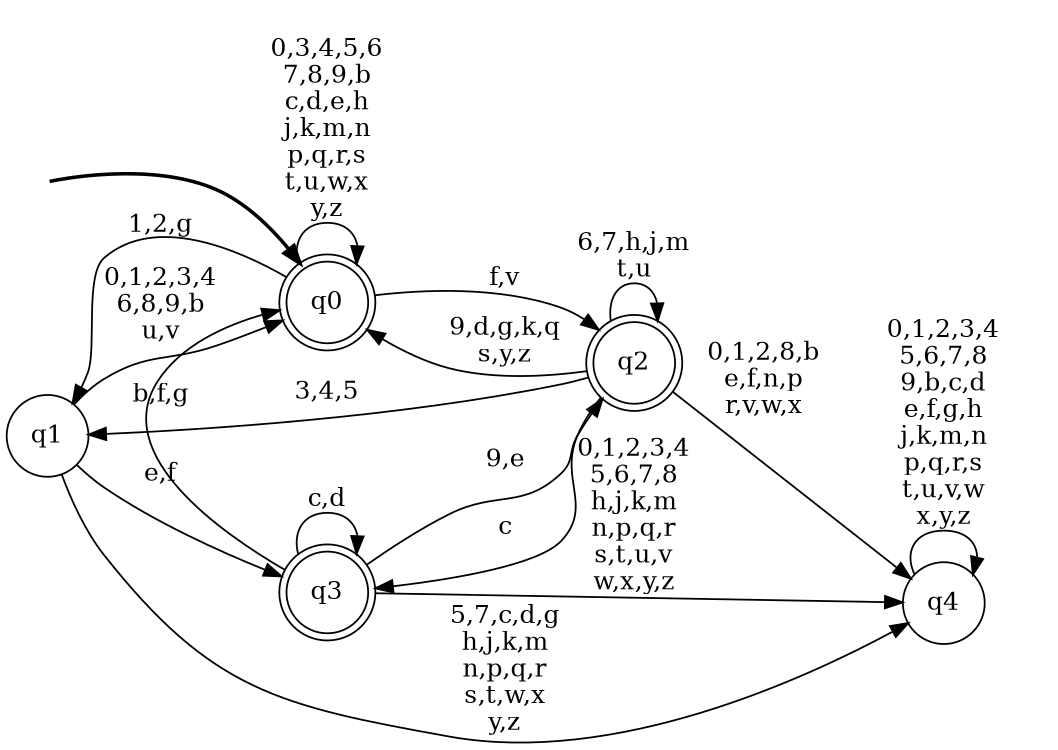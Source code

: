 digraph BlueStar {
__start0 [style = invis, shape = none, label = "", width = 0, height = 0];

rankdir=LR;
size="8,5";

s0 [style="rounded,filled", color="black", fillcolor="white" shape="doublecircle", label="q0"];
s1 [style="filled", color="black", fillcolor="white" shape="circle", label="q1"];
s2 [style="rounded,filled", color="black", fillcolor="white" shape="doublecircle", label="q2"];
s3 [style="rounded,filled", color="black", fillcolor="white" shape="doublecircle", label="q3"];
s4 [style="filled", color="black", fillcolor="white" shape="circle", label="q4"];
subgraph cluster_main { 
	graph [pad=".75", ranksep="0.15", nodesep="0.15"];
	 style=invis; 
	__start0 -> s0 [penwidth=2];
}
s0 -> s0 [label="0,3,4,5,6\n7,8,9,b\nc,d,e,h\nj,k,m,n\np,q,r,s\nt,u,w,x\ny,z"];
s0 -> s1 [label="1,2,g"];
s0 -> s2 [label="f,v"];
s1 -> s0 [label="0,1,2,3,4\n6,8,9,b\nu,v"];
s1 -> s3 [label="e,f"];
s1 -> s4 [label="5,7,c,d,g\nh,j,k,m\nn,p,q,r\ns,t,w,x\ny,z"];
s2 -> s0 [label="9,d,g,k,q\ns,y,z"];
s2 -> s1 [label="3,4,5"];
s2 -> s2 [label="6,7,h,j,m\nt,u"];
s2 -> s3 [label="c"];
s2 -> s4 [label="0,1,2,8,b\ne,f,n,p\nr,v,w,x"];
s3 -> s0 [label="b,f,g"];
s3 -> s2 [label="9,e"];
s3 -> s3 [label="c,d"];
s3 -> s4 [label="0,1,2,3,4\n5,6,7,8\nh,j,k,m\nn,p,q,r\ns,t,u,v\nw,x,y,z"];
s4 -> s4 [label="0,1,2,3,4\n5,6,7,8\n9,b,c,d\ne,f,g,h\nj,k,m,n\np,q,r,s\nt,u,v,w\nx,y,z"];

}
